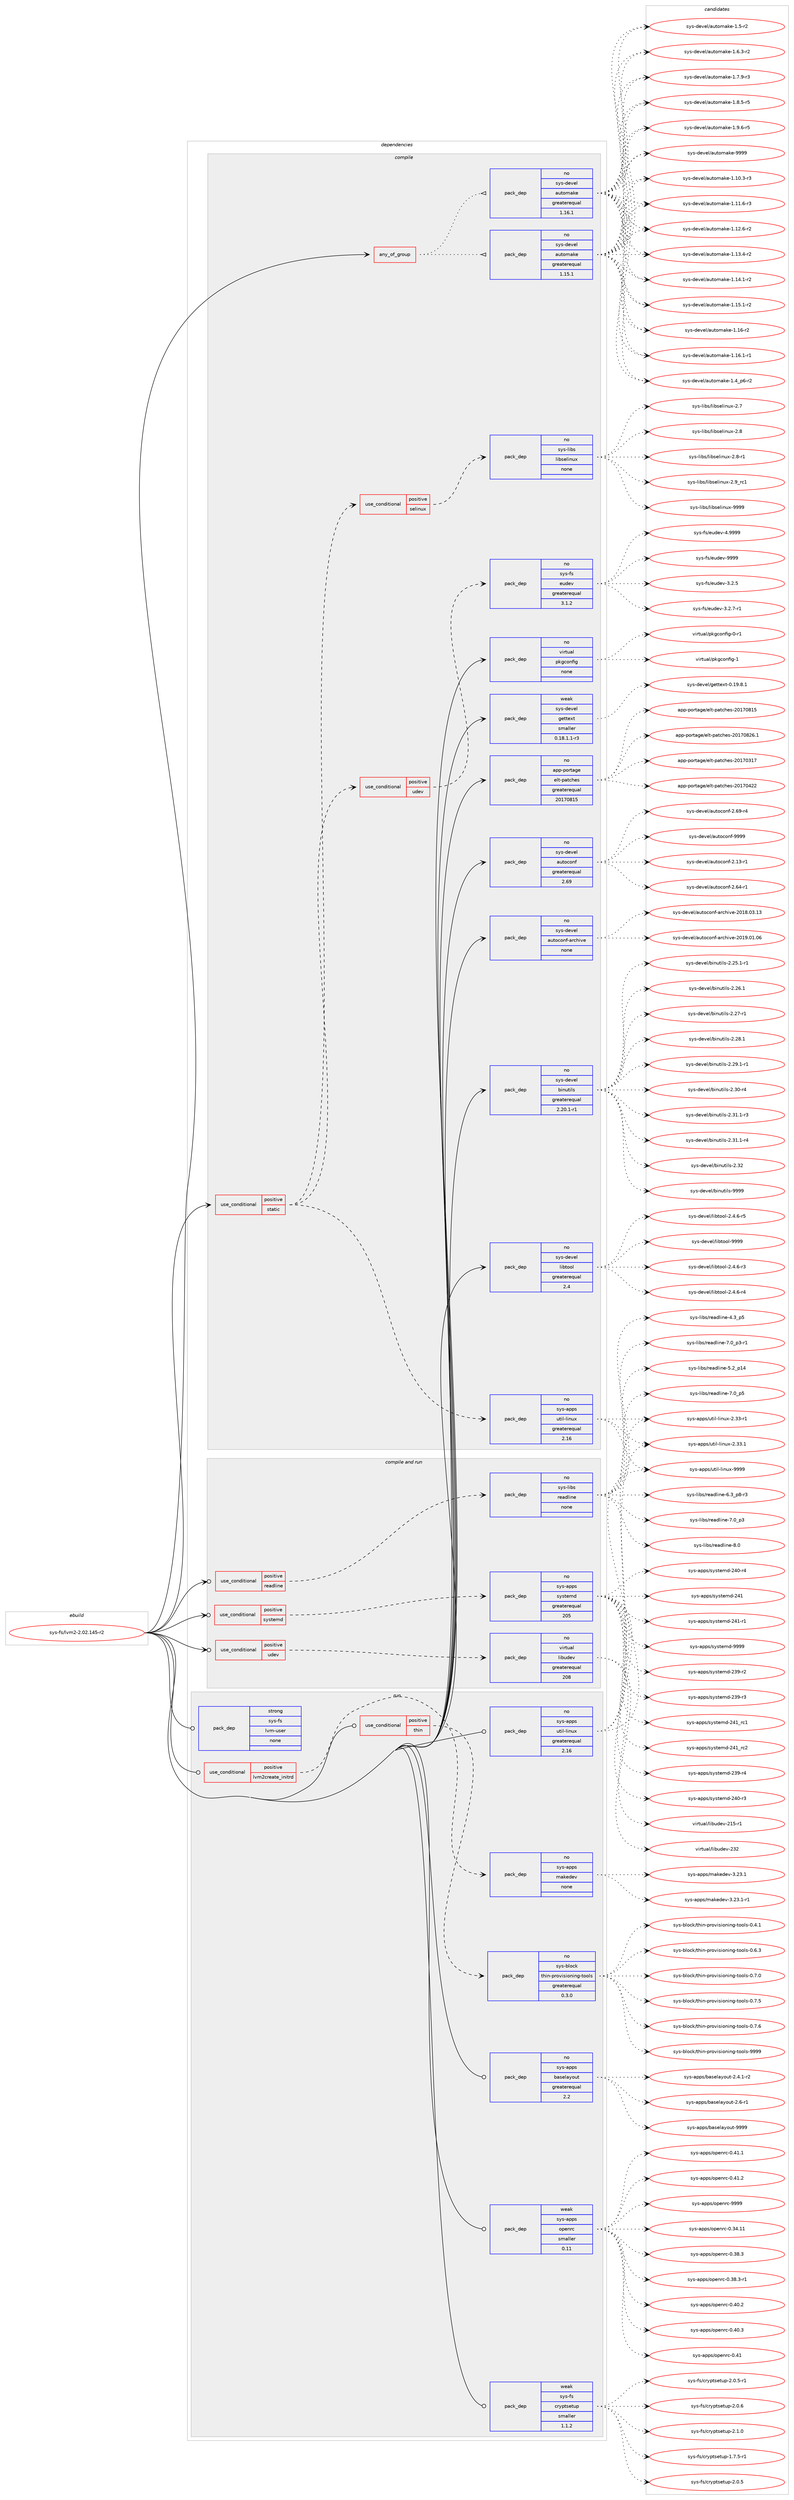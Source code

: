 digraph prolog {

# *************
# Graph options
# *************

newrank=true;
concentrate=true;
compound=true;
graph [rankdir=LR,fontname=Helvetica,fontsize=10,ranksep=1.5];#, ranksep=2.5, nodesep=0.2];
edge  [arrowhead=vee];
node  [fontname=Helvetica,fontsize=10];

# **********
# The ebuild
# **********

subgraph cluster_leftcol {
color=gray;
rank=same;
label=<<i>ebuild</i>>;
id [label="sys-fs/lvm2-2.02.145-r2", color=red, width=4, href="../sys-fs/lvm2-2.02.145-r2.svg"];
}

# ****************
# The dependencies
# ****************

subgraph cluster_midcol {
color=gray;
label=<<i>dependencies</i>>;
subgraph cluster_compile {
fillcolor="#eeeeee";
style=filled;
label=<<i>compile</i>>;
subgraph any27536 {
dependency1732435 [label=<<TABLE BORDER="0" CELLBORDER="1" CELLSPACING="0" CELLPADDING="4"><TR><TD CELLPADDING="10">any_of_group</TD></TR></TABLE>>, shape=none, color=red];subgraph pack1243284 {
dependency1732436 [label=<<TABLE BORDER="0" CELLBORDER="1" CELLSPACING="0" CELLPADDING="4" WIDTH="220"><TR><TD ROWSPAN="6" CELLPADDING="30">pack_dep</TD></TR><TR><TD WIDTH="110">no</TD></TR><TR><TD>sys-devel</TD></TR><TR><TD>automake</TD></TR><TR><TD>greaterequal</TD></TR><TR><TD>1.16.1</TD></TR></TABLE>>, shape=none, color=blue];
}
dependency1732435:e -> dependency1732436:w [weight=20,style="dotted",arrowhead="oinv"];
subgraph pack1243285 {
dependency1732437 [label=<<TABLE BORDER="0" CELLBORDER="1" CELLSPACING="0" CELLPADDING="4" WIDTH="220"><TR><TD ROWSPAN="6" CELLPADDING="30">pack_dep</TD></TR><TR><TD WIDTH="110">no</TD></TR><TR><TD>sys-devel</TD></TR><TR><TD>automake</TD></TR><TR><TD>greaterequal</TD></TR><TR><TD>1.15.1</TD></TR></TABLE>>, shape=none, color=blue];
}
dependency1732435:e -> dependency1732437:w [weight=20,style="dotted",arrowhead="oinv"];
}
id:e -> dependency1732435:w [weight=20,style="solid",arrowhead="vee"];
subgraph cond460698 {
dependency1732438 [label=<<TABLE BORDER="0" CELLBORDER="1" CELLSPACING="0" CELLPADDING="4"><TR><TD ROWSPAN="3" CELLPADDING="10">use_conditional</TD></TR><TR><TD>positive</TD></TR><TR><TD>static</TD></TR></TABLE>>, shape=none, color=red];
subgraph cond460699 {
dependency1732439 [label=<<TABLE BORDER="0" CELLBORDER="1" CELLSPACING="0" CELLPADDING="4"><TR><TD ROWSPAN="3" CELLPADDING="10">use_conditional</TD></TR><TR><TD>positive</TD></TR><TR><TD>selinux</TD></TR></TABLE>>, shape=none, color=red];
subgraph pack1243286 {
dependency1732440 [label=<<TABLE BORDER="0" CELLBORDER="1" CELLSPACING="0" CELLPADDING="4" WIDTH="220"><TR><TD ROWSPAN="6" CELLPADDING="30">pack_dep</TD></TR><TR><TD WIDTH="110">no</TD></TR><TR><TD>sys-libs</TD></TR><TR><TD>libselinux</TD></TR><TR><TD>none</TD></TR><TR><TD></TD></TR></TABLE>>, shape=none, color=blue];
}
dependency1732439:e -> dependency1732440:w [weight=20,style="dashed",arrowhead="vee"];
}
dependency1732438:e -> dependency1732439:w [weight=20,style="dashed",arrowhead="vee"];
subgraph cond460700 {
dependency1732441 [label=<<TABLE BORDER="0" CELLBORDER="1" CELLSPACING="0" CELLPADDING="4"><TR><TD ROWSPAN="3" CELLPADDING="10">use_conditional</TD></TR><TR><TD>positive</TD></TR><TR><TD>udev</TD></TR></TABLE>>, shape=none, color=red];
subgraph pack1243287 {
dependency1732442 [label=<<TABLE BORDER="0" CELLBORDER="1" CELLSPACING="0" CELLPADDING="4" WIDTH="220"><TR><TD ROWSPAN="6" CELLPADDING="30">pack_dep</TD></TR><TR><TD WIDTH="110">no</TD></TR><TR><TD>sys-fs</TD></TR><TR><TD>eudev</TD></TR><TR><TD>greaterequal</TD></TR><TR><TD>3.1.2</TD></TR></TABLE>>, shape=none, color=blue];
}
dependency1732441:e -> dependency1732442:w [weight=20,style="dashed",arrowhead="vee"];
}
dependency1732438:e -> dependency1732441:w [weight=20,style="dashed",arrowhead="vee"];
subgraph pack1243288 {
dependency1732443 [label=<<TABLE BORDER="0" CELLBORDER="1" CELLSPACING="0" CELLPADDING="4" WIDTH="220"><TR><TD ROWSPAN="6" CELLPADDING="30">pack_dep</TD></TR><TR><TD WIDTH="110">no</TD></TR><TR><TD>sys-apps</TD></TR><TR><TD>util-linux</TD></TR><TR><TD>greaterequal</TD></TR><TR><TD>2.16</TD></TR></TABLE>>, shape=none, color=blue];
}
dependency1732438:e -> dependency1732443:w [weight=20,style="dashed",arrowhead="vee"];
}
id:e -> dependency1732438:w [weight=20,style="solid",arrowhead="vee"];
subgraph pack1243289 {
dependency1732444 [label=<<TABLE BORDER="0" CELLBORDER="1" CELLSPACING="0" CELLPADDING="4" WIDTH="220"><TR><TD ROWSPAN="6" CELLPADDING="30">pack_dep</TD></TR><TR><TD WIDTH="110">no</TD></TR><TR><TD>app-portage</TD></TR><TR><TD>elt-patches</TD></TR><TR><TD>greaterequal</TD></TR><TR><TD>20170815</TD></TR></TABLE>>, shape=none, color=blue];
}
id:e -> dependency1732444:w [weight=20,style="solid",arrowhead="vee"];
subgraph pack1243290 {
dependency1732445 [label=<<TABLE BORDER="0" CELLBORDER="1" CELLSPACING="0" CELLPADDING="4" WIDTH="220"><TR><TD ROWSPAN="6" CELLPADDING="30">pack_dep</TD></TR><TR><TD WIDTH="110">no</TD></TR><TR><TD>sys-devel</TD></TR><TR><TD>autoconf</TD></TR><TR><TD>greaterequal</TD></TR><TR><TD>2.69</TD></TR></TABLE>>, shape=none, color=blue];
}
id:e -> dependency1732445:w [weight=20,style="solid",arrowhead="vee"];
subgraph pack1243291 {
dependency1732446 [label=<<TABLE BORDER="0" CELLBORDER="1" CELLSPACING="0" CELLPADDING="4" WIDTH="220"><TR><TD ROWSPAN="6" CELLPADDING="30">pack_dep</TD></TR><TR><TD WIDTH="110">no</TD></TR><TR><TD>sys-devel</TD></TR><TR><TD>autoconf-archive</TD></TR><TR><TD>none</TD></TR><TR><TD></TD></TR></TABLE>>, shape=none, color=blue];
}
id:e -> dependency1732446:w [weight=20,style="solid",arrowhead="vee"];
subgraph pack1243292 {
dependency1732447 [label=<<TABLE BORDER="0" CELLBORDER="1" CELLSPACING="0" CELLPADDING="4" WIDTH="220"><TR><TD ROWSPAN="6" CELLPADDING="30">pack_dep</TD></TR><TR><TD WIDTH="110">no</TD></TR><TR><TD>sys-devel</TD></TR><TR><TD>binutils</TD></TR><TR><TD>greaterequal</TD></TR><TR><TD>2.20.1-r1</TD></TR></TABLE>>, shape=none, color=blue];
}
id:e -> dependency1732447:w [weight=20,style="solid",arrowhead="vee"];
subgraph pack1243293 {
dependency1732448 [label=<<TABLE BORDER="0" CELLBORDER="1" CELLSPACING="0" CELLPADDING="4" WIDTH="220"><TR><TD ROWSPAN="6" CELLPADDING="30">pack_dep</TD></TR><TR><TD WIDTH="110">no</TD></TR><TR><TD>sys-devel</TD></TR><TR><TD>libtool</TD></TR><TR><TD>greaterequal</TD></TR><TR><TD>2.4</TD></TR></TABLE>>, shape=none, color=blue];
}
id:e -> dependency1732448:w [weight=20,style="solid",arrowhead="vee"];
subgraph pack1243294 {
dependency1732449 [label=<<TABLE BORDER="0" CELLBORDER="1" CELLSPACING="0" CELLPADDING="4" WIDTH="220"><TR><TD ROWSPAN="6" CELLPADDING="30">pack_dep</TD></TR><TR><TD WIDTH="110">no</TD></TR><TR><TD>virtual</TD></TR><TR><TD>pkgconfig</TD></TR><TR><TD>none</TD></TR><TR><TD></TD></TR></TABLE>>, shape=none, color=blue];
}
id:e -> dependency1732449:w [weight=20,style="solid",arrowhead="vee"];
subgraph pack1243295 {
dependency1732450 [label=<<TABLE BORDER="0" CELLBORDER="1" CELLSPACING="0" CELLPADDING="4" WIDTH="220"><TR><TD ROWSPAN="6" CELLPADDING="30">pack_dep</TD></TR><TR><TD WIDTH="110">weak</TD></TR><TR><TD>sys-devel</TD></TR><TR><TD>gettext</TD></TR><TR><TD>smaller</TD></TR><TR><TD>0.18.1.1-r3</TD></TR></TABLE>>, shape=none, color=blue];
}
id:e -> dependency1732450:w [weight=20,style="solid",arrowhead="vee"];
}
subgraph cluster_compileandrun {
fillcolor="#eeeeee";
style=filled;
label=<<i>compile and run</i>>;
subgraph cond460701 {
dependency1732451 [label=<<TABLE BORDER="0" CELLBORDER="1" CELLSPACING="0" CELLPADDING="4"><TR><TD ROWSPAN="3" CELLPADDING="10">use_conditional</TD></TR><TR><TD>positive</TD></TR><TR><TD>readline</TD></TR></TABLE>>, shape=none, color=red];
subgraph pack1243296 {
dependency1732452 [label=<<TABLE BORDER="0" CELLBORDER="1" CELLSPACING="0" CELLPADDING="4" WIDTH="220"><TR><TD ROWSPAN="6" CELLPADDING="30">pack_dep</TD></TR><TR><TD WIDTH="110">no</TD></TR><TR><TD>sys-libs</TD></TR><TR><TD>readline</TD></TR><TR><TD>none</TD></TR><TR><TD></TD></TR></TABLE>>, shape=none, color=blue];
}
dependency1732451:e -> dependency1732452:w [weight=20,style="dashed",arrowhead="vee"];
}
id:e -> dependency1732451:w [weight=20,style="solid",arrowhead="odotvee"];
subgraph cond460702 {
dependency1732453 [label=<<TABLE BORDER="0" CELLBORDER="1" CELLSPACING="0" CELLPADDING="4"><TR><TD ROWSPAN="3" CELLPADDING="10">use_conditional</TD></TR><TR><TD>positive</TD></TR><TR><TD>systemd</TD></TR></TABLE>>, shape=none, color=red];
subgraph pack1243297 {
dependency1732454 [label=<<TABLE BORDER="0" CELLBORDER="1" CELLSPACING="0" CELLPADDING="4" WIDTH="220"><TR><TD ROWSPAN="6" CELLPADDING="30">pack_dep</TD></TR><TR><TD WIDTH="110">no</TD></TR><TR><TD>sys-apps</TD></TR><TR><TD>systemd</TD></TR><TR><TD>greaterequal</TD></TR><TR><TD>205</TD></TR></TABLE>>, shape=none, color=blue];
}
dependency1732453:e -> dependency1732454:w [weight=20,style="dashed",arrowhead="vee"];
}
id:e -> dependency1732453:w [weight=20,style="solid",arrowhead="odotvee"];
subgraph cond460703 {
dependency1732455 [label=<<TABLE BORDER="0" CELLBORDER="1" CELLSPACING="0" CELLPADDING="4"><TR><TD ROWSPAN="3" CELLPADDING="10">use_conditional</TD></TR><TR><TD>positive</TD></TR><TR><TD>udev</TD></TR></TABLE>>, shape=none, color=red];
subgraph pack1243298 {
dependency1732456 [label=<<TABLE BORDER="0" CELLBORDER="1" CELLSPACING="0" CELLPADDING="4" WIDTH="220"><TR><TD ROWSPAN="6" CELLPADDING="30">pack_dep</TD></TR><TR><TD WIDTH="110">no</TD></TR><TR><TD>virtual</TD></TR><TR><TD>libudev</TD></TR><TR><TD>greaterequal</TD></TR><TR><TD>208</TD></TR></TABLE>>, shape=none, color=blue];
}
dependency1732455:e -> dependency1732456:w [weight=20,style="dashed",arrowhead="vee"];
}
id:e -> dependency1732455:w [weight=20,style="solid",arrowhead="odotvee"];
}
subgraph cluster_run {
fillcolor="#eeeeee";
style=filled;
label=<<i>run</i>>;
subgraph cond460704 {
dependency1732457 [label=<<TABLE BORDER="0" CELLBORDER="1" CELLSPACING="0" CELLPADDING="4"><TR><TD ROWSPAN="3" CELLPADDING="10">use_conditional</TD></TR><TR><TD>positive</TD></TR><TR><TD>lvm2create_initrd</TD></TR></TABLE>>, shape=none, color=red];
subgraph pack1243299 {
dependency1732458 [label=<<TABLE BORDER="0" CELLBORDER="1" CELLSPACING="0" CELLPADDING="4" WIDTH="220"><TR><TD ROWSPAN="6" CELLPADDING="30">pack_dep</TD></TR><TR><TD WIDTH="110">no</TD></TR><TR><TD>sys-apps</TD></TR><TR><TD>makedev</TD></TR><TR><TD>none</TD></TR><TR><TD></TD></TR></TABLE>>, shape=none, color=blue];
}
dependency1732457:e -> dependency1732458:w [weight=20,style="dashed",arrowhead="vee"];
}
id:e -> dependency1732457:w [weight=20,style="solid",arrowhead="odot"];
subgraph cond460705 {
dependency1732459 [label=<<TABLE BORDER="0" CELLBORDER="1" CELLSPACING="0" CELLPADDING="4"><TR><TD ROWSPAN="3" CELLPADDING="10">use_conditional</TD></TR><TR><TD>positive</TD></TR><TR><TD>thin</TD></TR></TABLE>>, shape=none, color=red];
subgraph pack1243300 {
dependency1732460 [label=<<TABLE BORDER="0" CELLBORDER="1" CELLSPACING="0" CELLPADDING="4" WIDTH="220"><TR><TD ROWSPAN="6" CELLPADDING="30">pack_dep</TD></TR><TR><TD WIDTH="110">no</TD></TR><TR><TD>sys-block</TD></TR><TR><TD>thin-provisioning-tools</TD></TR><TR><TD>greaterequal</TD></TR><TR><TD>0.3.0</TD></TR></TABLE>>, shape=none, color=blue];
}
dependency1732459:e -> dependency1732460:w [weight=20,style="dashed",arrowhead="vee"];
}
id:e -> dependency1732459:w [weight=20,style="solid",arrowhead="odot"];
subgraph pack1243301 {
dependency1732461 [label=<<TABLE BORDER="0" CELLBORDER="1" CELLSPACING="0" CELLPADDING="4" WIDTH="220"><TR><TD ROWSPAN="6" CELLPADDING="30">pack_dep</TD></TR><TR><TD WIDTH="110">no</TD></TR><TR><TD>sys-apps</TD></TR><TR><TD>baselayout</TD></TR><TR><TD>greaterequal</TD></TR><TR><TD>2.2</TD></TR></TABLE>>, shape=none, color=blue];
}
id:e -> dependency1732461:w [weight=20,style="solid",arrowhead="odot"];
subgraph pack1243302 {
dependency1732462 [label=<<TABLE BORDER="0" CELLBORDER="1" CELLSPACING="0" CELLPADDING="4" WIDTH="220"><TR><TD ROWSPAN="6" CELLPADDING="30">pack_dep</TD></TR><TR><TD WIDTH="110">no</TD></TR><TR><TD>sys-apps</TD></TR><TR><TD>util-linux</TD></TR><TR><TD>greaterequal</TD></TR><TR><TD>2.16</TD></TR></TABLE>>, shape=none, color=blue];
}
id:e -> dependency1732462:w [weight=20,style="solid",arrowhead="odot"];
subgraph pack1243303 {
dependency1732463 [label=<<TABLE BORDER="0" CELLBORDER="1" CELLSPACING="0" CELLPADDING="4" WIDTH="220"><TR><TD ROWSPAN="6" CELLPADDING="30">pack_dep</TD></TR><TR><TD WIDTH="110">strong</TD></TR><TR><TD>sys-fs</TD></TR><TR><TD>lvm-user</TD></TR><TR><TD>none</TD></TR><TR><TD></TD></TR></TABLE>>, shape=none, color=blue];
}
id:e -> dependency1732463:w [weight=20,style="solid",arrowhead="odot"];
subgraph pack1243304 {
dependency1732464 [label=<<TABLE BORDER="0" CELLBORDER="1" CELLSPACING="0" CELLPADDING="4" WIDTH="220"><TR><TD ROWSPAN="6" CELLPADDING="30">pack_dep</TD></TR><TR><TD WIDTH="110">weak</TD></TR><TR><TD>sys-apps</TD></TR><TR><TD>openrc</TD></TR><TR><TD>smaller</TD></TR><TR><TD>0.11</TD></TR></TABLE>>, shape=none, color=blue];
}
id:e -> dependency1732464:w [weight=20,style="solid",arrowhead="odot"];
subgraph pack1243305 {
dependency1732465 [label=<<TABLE BORDER="0" CELLBORDER="1" CELLSPACING="0" CELLPADDING="4" WIDTH="220"><TR><TD ROWSPAN="6" CELLPADDING="30">pack_dep</TD></TR><TR><TD WIDTH="110">weak</TD></TR><TR><TD>sys-fs</TD></TR><TR><TD>cryptsetup</TD></TR><TR><TD>smaller</TD></TR><TR><TD>1.1.2</TD></TR></TABLE>>, shape=none, color=blue];
}
id:e -> dependency1732465:w [weight=20,style="solid",arrowhead="odot"];
}
}

# **************
# The candidates
# **************

subgraph cluster_choices {
rank=same;
color=gray;
label=<<i>candidates</i>>;

subgraph choice1243284 {
color=black;
nodesep=1;
choice11512111545100101118101108479711711611110997107101454946494846514511451 [label="sys-devel/automake-1.10.3-r3", color=red, width=4,href="../sys-devel/automake-1.10.3-r3.svg"];
choice11512111545100101118101108479711711611110997107101454946494946544511451 [label="sys-devel/automake-1.11.6-r3", color=red, width=4,href="../sys-devel/automake-1.11.6-r3.svg"];
choice11512111545100101118101108479711711611110997107101454946495046544511450 [label="sys-devel/automake-1.12.6-r2", color=red, width=4,href="../sys-devel/automake-1.12.6-r2.svg"];
choice11512111545100101118101108479711711611110997107101454946495146524511450 [label="sys-devel/automake-1.13.4-r2", color=red, width=4,href="../sys-devel/automake-1.13.4-r2.svg"];
choice11512111545100101118101108479711711611110997107101454946495246494511450 [label="sys-devel/automake-1.14.1-r2", color=red, width=4,href="../sys-devel/automake-1.14.1-r2.svg"];
choice11512111545100101118101108479711711611110997107101454946495346494511450 [label="sys-devel/automake-1.15.1-r2", color=red, width=4,href="../sys-devel/automake-1.15.1-r2.svg"];
choice1151211154510010111810110847971171161111099710710145494649544511450 [label="sys-devel/automake-1.16-r2", color=red, width=4,href="../sys-devel/automake-1.16-r2.svg"];
choice11512111545100101118101108479711711611110997107101454946495446494511449 [label="sys-devel/automake-1.16.1-r1", color=red, width=4,href="../sys-devel/automake-1.16.1-r1.svg"];
choice115121115451001011181011084797117116111109971071014549465295112544511450 [label="sys-devel/automake-1.4_p6-r2", color=red, width=4,href="../sys-devel/automake-1.4_p6-r2.svg"];
choice11512111545100101118101108479711711611110997107101454946534511450 [label="sys-devel/automake-1.5-r2", color=red, width=4,href="../sys-devel/automake-1.5-r2.svg"];
choice115121115451001011181011084797117116111109971071014549465446514511450 [label="sys-devel/automake-1.6.3-r2", color=red, width=4,href="../sys-devel/automake-1.6.3-r2.svg"];
choice115121115451001011181011084797117116111109971071014549465546574511451 [label="sys-devel/automake-1.7.9-r3", color=red, width=4,href="../sys-devel/automake-1.7.9-r3.svg"];
choice115121115451001011181011084797117116111109971071014549465646534511453 [label="sys-devel/automake-1.8.5-r5", color=red, width=4,href="../sys-devel/automake-1.8.5-r5.svg"];
choice115121115451001011181011084797117116111109971071014549465746544511453 [label="sys-devel/automake-1.9.6-r5", color=red, width=4,href="../sys-devel/automake-1.9.6-r5.svg"];
choice115121115451001011181011084797117116111109971071014557575757 [label="sys-devel/automake-9999", color=red, width=4,href="../sys-devel/automake-9999.svg"];
dependency1732436:e -> choice11512111545100101118101108479711711611110997107101454946494846514511451:w [style=dotted,weight="100"];
dependency1732436:e -> choice11512111545100101118101108479711711611110997107101454946494946544511451:w [style=dotted,weight="100"];
dependency1732436:e -> choice11512111545100101118101108479711711611110997107101454946495046544511450:w [style=dotted,weight="100"];
dependency1732436:e -> choice11512111545100101118101108479711711611110997107101454946495146524511450:w [style=dotted,weight="100"];
dependency1732436:e -> choice11512111545100101118101108479711711611110997107101454946495246494511450:w [style=dotted,weight="100"];
dependency1732436:e -> choice11512111545100101118101108479711711611110997107101454946495346494511450:w [style=dotted,weight="100"];
dependency1732436:e -> choice1151211154510010111810110847971171161111099710710145494649544511450:w [style=dotted,weight="100"];
dependency1732436:e -> choice11512111545100101118101108479711711611110997107101454946495446494511449:w [style=dotted,weight="100"];
dependency1732436:e -> choice115121115451001011181011084797117116111109971071014549465295112544511450:w [style=dotted,weight="100"];
dependency1732436:e -> choice11512111545100101118101108479711711611110997107101454946534511450:w [style=dotted,weight="100"];
dependency1732436:e -> choice115121115451001011181011084797117116111109971071014549465446514511450:w [style=dotted,weight="100"];
dependency1732436:e -> choice115121115451001011181011084797117116111109971071014549465546574511451:w [style=dotted,weight="100"];
dependency1732436:e -> choice115121115451001011181011084797117116111109971071014549465646534511453:w [style=dotted,weight="100"];
dependency1732436:e -> choice115121115451001011181011084797117116111109971071014549465746544511453:w [style=dotted,weight="100"];
dependency1732436:e -> choice115121115451001011181011084797117116111109971071014557575757:w [style=dotted,weight="100"];
}
subgraph choice1243285 {
color=black;
nodesep=1;
choice11512111545100101118101108479711711611110997107101454946494846514511451 [label="sys-devel/automake-1.10.3-r3", color=red, width=4,href="../sys-devel/automake-1.10.3-r3.svg"];
choice11512111545100101118101108479711711611110997107101454946494946544511451 [label="sys-devel/automake-1.11.6-r3", color=red, width=4,href="../sys-devel/automake-1.11.6-r3.svg"];
choice11512111545100101118101108479711711611110997107101454946495046544511450 [label="sys-devel/automake-1.12.6-r2", color=red, width=4,href="../sys-devel/automake-1.12.6-r2.svg"];
choice11512111545100101118101108479711711611110997107101454946495146524511450 [label="sys-devel/automake-1.13.4-r2", color=red, width=4,href="../sys-devel/automake-1.13.4-r2.svg"];
choice11512111545100101118101108479711711611110997107101454946495246494511450 [label="sys-devel/automake-1.14.1-r2", color=red, width=4,href="../sys-devel/automake-1.14.1-r2.svg"];
choice11512111545100101118101108479711711611110997107101454946495346494511450 [label="sys-devel/automake-1.15.1-r2", color=red, width=4,href="../sys-devel/automake-1.15.1-r2.svg"];
choice1151211154510010111810110847971171161111099710710145494649544511450 [label="sys-devel/automake-1.16-r2", color=red, width=4,href="../sys-devel/automake-1.16-r2.svg"];
choice11512111545100101118101108479711711611110997107101454946495446494511449 [label="sys-devel/automake-1.16.1-r1", color=red, width=4,href="../sys-devel/automake-1.16.1-r1.svg"];
choice115121115451001011181011084797117116111109971071014549465295112544511450 [label="sys-devel/automake-1.4_p6-r2", color=red, width=4,href="../sys-devel/automake-1.4_p6-r2.svg"];
choice11512111545100101118101108479711711611110997107101454946534511450 [label="sys-devel/automake-1.5-r2", color=red, width=4,href="../sys-devel/automake-1.5-r2.svg"];
choice115121115451001011181011084797117116111109971071014549465446514511450 [label="sys-devel/automake-1.6.3-r2", color=red, width=4,href="../sys-devel/automake-1.6.3-r2.svg"];
choice115121115451001011181011084797117116111109971071014549465546574511451 [label="sys-devel/automake-1.7.9-r3", color=red, width=4,href="../sys-devel/automake-1.7.9-r3.svg"];
choice115121115451001011181011084797117116111109971071014549465646534511453 [label="sys-devel/automake-1.8.5-r5", color=red, width=4,href="../sys-devel/automake-1.8.5-r5.svg"];
choice115121115451001011181011084797117116111109971071014549465746544511453 [label="sys-devel/automake-1.9.6-r5", color=red, width=4,href="../sys-devel/automake-1.9.6-r5.svg"];
choice115121115451001011181011084797117116111109971071014557575757 [label="sys-devel/automake-9999", color=red, width=4,href="../sys-devel/automake-9999.svg"];
dependency1732437:e -> choice11512111545100101118101108479711711611110997107101454946494846514511451:w [style=dotted,weight="100"];
dependency1732437:e -> choice11512111545100101118101108479711711611110997107101454946494946544511451:w [style=dotted,weight="100"];
dependency1732437:e -> choice11512111545100101118101108479711711611110997107101454946495046544511450:w [style=dotted,weight="100"];
dependency1732437:e -> choice11512111545100101118101108479711711611110997107101454946495146524511450:w [style=dotted,weight="100"];
dependency1732437:e -> choice11512111545100101118101108479711711611110997107101454946495246494511450:w [style=dotted,weight="100"];
dependency1732437:e -> choice11512111545100101118101108479711711611110997107101454946495346494511450:w [style=dotted,weight="100"];
dependency1732437:e -> choice1151211154510010111810110847971171161111099710710145494649544511450:w [style=dotted,weight="100"];
dependency1732437:e -> choice11512111545100101118101108479711711611110997107101454946495446494511449:w [style=dotted,weight="100"];
dependency1732437:e -> choice115121115451001011181011084797117116111109971071014549465295112544511450:w [style=dotted,weight="100"];
dependency1732437:e -> choice11512111545100101118101108479711711611110997107101454946534511450:w [style=dotted,weight="100"];
dependency1732437:e -> choice115121115451001011181011084797117116111109971071014549465446514511450:w [style=dotted,weight="100"];
dependency1732437:e -> choice115121115451001011181011084797117116111109971071014549465546574511451:w [style=dotted,weight="100"];
dependency1732437:e -> choice115121115451001011181011084797117116111109971071014549465646534511453:w [style=dotted,weight="100"];
dependency1732437:e -> choice115121115451001011181011084797117116111109971071014549465746544511453:w [style=dotted,weight="100"];
dependency1732437:e -> choice115121115451001011181011084797117116111109971071014557575757:w [style=dotted,weight="100"];
}
subgraph choice1243286 {
color=black;
nodesep=1;
choice1151211154510810598115471081059811510110810511011712045504655 [label="sys-libs/libselinux-2.7", color=red, width=4,href="../sys-libs/libselinux-2.7.svg"];
choice1151211154510810598115471081059811510110810511011712045504656 [label="sys-libs/libselinux-2.8", color=red, width=4,href="../sys-libs/libselinux-2.8.svg"];
choice11512111545108105981154710810598115101108105110117120455046564511449 [label="sys-libs/libselinux-2.8-r1", color=red, width=4,href="../sys-libs/libselinux-2.8-r1.svg"];
choice1151211154510810598115471081059811510110810511011712045504657951149949 [label="sys-libs/libselinux-2.9_rc1", color=red, width=4,href="../sys-libs/libselinux-2.9_rc1.svg"];
choice115121115451081059811547108105981151011081051101171204557575757 [label="sys-libs/libselinux-9999", color=red, width=4,href="../sys-libs/libselinux-9999.svg"];
dependency1732440:e -> choice1151211154510810598115471081059811510110810511011712045504655:w [style=dotted,weight="100"];
dependency1732440:e -> choice1151211154510810598115471081059811510110810511011712045504656:w [style=dotted,weight="100"];
dependency1732440:e -> choice11512111545108105981154710810598115101108105110117120455046564511449:w [style=dotted,weight="100"];
dependency1732440:e -> choice1151211154510810598115471081059811510110810511011712045504657951149949:w [style=dotted,weight="100"];
dependency1732440:e -> choice115121115451081059811547108105981151011081051101171204557575757:w [style=dotted,weight="100"];
}
subgraph choice1243287 {
color=black;
nodesep=1;
choice1151211154510211547101117100101118455146504653 [label="sys-fs/eudev-3.2.5", color=red, width=4,href="../sys-fs/eudev-3.2.5.svg"];
choice11512111545102115471011171001011184551465046554511449 [label="sys-fs/eudev-3.2.7-r1", color=red, width=4,href="../sys-fs/eudev-3.2.7-r1.svg"];
choice115121115451021154710111710010111845524657575757 [label="sys-fs/eudev-4.9999", color=red, width=4,href="../sys-fs/eudev-4.9999.svg"];
choice11512111545102115471011171001011184557575757 [label="sys-fs/eudev-9999", color=red, width=4,href="../sys-fs/eudev-9999.svg"];
dependency1732442:e -> choice1151211154510211547101117100101118455146504653:w [style=dotted,weight="100"];
dependency1732442:e -> choice11512111545102115471011171001011184551465046554511449:w [style=dotted,weight="100"];
dependency1732442:e -> choice115121115451021154710111710010111845524657575757:w [style=dotted,weight="100"];
dependency1732442:e -> choice11512111545102115471011171001011184557575757:w [style=dotted,weight="100"];
}
subgraph choice1243288 {
color=black;
nodesep=1;
choice1151211154597112112115471171161051084510810511011712045504651514511449 [label="sys-apps/util-linux-2.33-r1", color=red, width=4,href="../sys-apps/util-linux-2.33-r1.svg"];
choice1151211154597112112115471171161051084510810511011712045504651514649 [label="sys-apps/util-linux-2.33.1", color=red, width=4,href="../sys-apps/util-linux-2.33.1.svg"];
choice115121115459711211211547117116105108451081051101171204557575757 [label="sys-apps/util-linux-9999", color=red, width=4,href="../sys-apps/util-linux-9999.svg"];
dependency1732443:e -> choice1151211154597112112115471171161051084510810511011712045504651514511449:w [style=dotted,weight="100"];
dependency1732443:e -> choice1151211154597112112115471171161051084510810511011712045504651514649:w [style=dotted,weight="100"];
dependency1732443:e -> choice115121115459711211211547117116105108451081051101171204557575757:w [style=dotted,weight="100"];
}
subgraph choice1243289 {
color=black;
nodesep=1;
choice97112112451121111141169710310147101108116451129711699104101115455048495548514955 [label="app-portage/elt-patches-20170317", color=red, width=4,href="../app-portage/elt-patches-20170317.svg"];
choice97112112451121111141169710310147101108116451129711699104101115455048495548525050 [label="app-portage/elt-patches-20170422", color=red, width=4,href="../app-portage/elt-patches-20170422.svg"];
choice97112112451121111141169710310147101108116451129711699104101115455048495548564953 [label="app-portage/elt-patches-20170815", color=red, width=4,href="../app-portage/elt-patches-20170815.svg"];
choice971121124511211111411697103101471011081164511297116991041011154550484955485650544649 [label="app-portage/elt-patches-20170826.1", color=red, width=4,href="../app-portage/elt-patches-20170826.1.svg"];
dependency1732444:e -> choice97112112451121111141169710310147101108116451129711699104101115455048495548514955:w [style=dotted,weight="100"];
dependency1732444:e -> choice97112112451121111141169710310147101108116451129711699104101115455048495548525050:w [style=dotted,weight="100"];
dependency1732444:e -> choice97112112451121111141169710310147101108116451129711699104101115455048495548564953:w [style=dotted,weight="100"];
dependency1732444:e -> choice971121124511211111411697103101471011081164511297116991041011154550484955485650544649:w [style=dotted,weight="100"];
}
subgraph choice1243290 {
color=black;
nodesep=1;
choice1151211154510010111810110847971171161119911111010245504649514511449 [label="sys-devel/autoconf-2.13-r1", color=red, width=4,href="../sys-devel/autoconf-2.13-r1.svg"];
choice1151211154510010111810110847971171161119911111010245504654524511449 [label="sys-devel/autoconf-2.64-r1", color=red, width=4,href="../sys-devel/autoconf-2.64-r1.svg"];
choice1151211154510010111810110847971171161119911111010245504654574511452 [label="sys-devel/autoconf-2.69-r4", color=red, width=4,href="../sys-devel/autoconf-2.69-r4.svg"];
choice115121115451001011181011084797117116111991111101024557575757 [label="sys-devel/autoconf-9999", color=red, width=4,href="../sys-devel/autoconf-9999.svg"];
dependency1732445:e -> choice1151211154510010111810110847971171161119911111010245504649514511449:w [style=dotted,weight="100"];
dependency1732445:e -> choice1151211154510010111810110847971171161119911111010245504654524511449:w [style=dotted,weight="100"];
dependency1732445:e -> choice1151211154510010111810110847971171161119911111010245504654574511452:w [style=dotted,weight="100"];
dependency1732445:e -> choice115121115451001011181011084797117116111991111101024557575757:w [style=dotted,weight="100"];
}
subgraph choice1243291 {
color=black;
nodesep=1;
choice115121115451001011181011084797117116111991111101024597114991041051181014550484956464851464951 [label="sys-devel/autoconf-archive-2018.03.13", color=red, width=4,href="../sys-devel/autoconf-archive-2018.03.13.svg"];
choice115121115451001011181011084797117116111991111101024597114991041051181014550484957464849464854 [label="sys-devel/autoconf-archive-2019.01.06", color=red, width=4,href="../sys-devel/autoconf-archive-2019.01.06.svg"];
dependency1732446:e -> choice115121115451001011181011084797117116111991111101024597114991041051181014550484956464851464951:w [style=dotted,weight="100"];
dependency1732446:e -> choice115121115451001011181011084797117116111991111101024597114991041051181014550484957464849464854:w [style=dotted,weight="100"];
}
subgraph choice1243292 {
color=black;
nodesep=1;
choice115121115451001011181011084798105110117116105108115455046505346494511449 [label="sys-devel/binutils-2.25.1-r1", color=red, width=4,href="../sys-devel/binutils-2.25.1-r1.svg"];
choice11512111545100101118101108479810511011711610510811545504650544649 [label="sys-devel/binutils-2.26.1", color=red, width=4,href="../sys-devel/binutils-2.26.1.svg"];
choice11512111545100101118101108479810511011711610510811545504650554511449 [label="sys-devel/binutils-2.27-r1", color=red, width=4,href="../sys-devel/binutils-2.27-r1.svg"];
choice11512111545100101118101108479810511011711610510811545504650564649 [label="sys-devel/binutils-2.28.1", color=red, width=4,href="../sys-devel/binutils-2.28.1.svg"];
choice115121115451001011181011084798105110117116105108115455046505746494511449 [label="sys-devel/binutils-2.29.1-r1", color=red, width=4,href="../sys-devel/binutils-2.29.1-r1.svg"];
choice11512111545100101118101108479810511011711610510811545504651484511452 [label="sys-devel/binutils-2.30-r4", color=red, width=4,href="../sys-devel/binutils-2.30-r4.svg"];
choice115121115451001011181011084798105110117116105108115455046514946494511451 [label="sys-devel/binutils-2.31.1-r3", color=red, width=4,href="../sys-devel/binutils-2.31.1-r3.svg"];
choice115121115451001011181011084798105110117116105108115455046514946494511452 [label="sys-devel/binutils-2.31.1-r4", color=red, width=4,href="../sys-devel/binutils-2.31.1-r4.svg"];
choice1151211154510010111810110847981051101171161051081154550465150 [label="sys-devel/binutils-2.32", color=red, width=4,href="../sys-devel/binutils-2.32.svg"];
choice1151211154510010111810110847981051101171161051081154557575757 [label="sys-devel/binutils-9999", color=red, width=4,href="../sys-devel/binutils-9999.svg"];
dependency1732447:e -> choice115121115451001011181011084798105110117116105108115455046505346494511449:w [style=dotted,weight="100"];
dependency1732447:e -> choice11512111545100101118101108479810511011711610510811545504650544649:w [style=dotted,weight="100"];
dependency1732447:e -> choice11512111545100101118101108479810511011711610510811545504650554511449:w [style=dotted,weight="100"];
dependency1732447:e -> choice11512111545100101118101108479810511011711610510811545504650564649:w [style=dotted,weight="100"];
dependency1732447:e -> choice115121115451001011181011084798105110117116105108115455046505746494511449:w [style=dotted,weight="100"];
dependency1732447:e -> choice11512111545100101118101108479810511011711610510811545504651484511452:w [style=dotted,weight="100"];
dependency1732447:e -> choice115121115451001011181011084798105110117116105108115455046514946494511451:w [style=dotted,weight="100"];
dependency1732447:e -> choice115121115451001011181011084798105110117116105108115455046514946494511452:w [style=dotted,weight="100"];
dependency1732447:e -> choice1151211154510010111810110847981051101171161051081154550465150:w [style=dotted,weight="100"];
dependency1732447:e -> choice1151211154510010111810110847981051101171161051081154557575757:w [style=dotted,weight="100"];
}
subgraph choice1243293 {
color=black;
nodesep=1;
choice1151211154510010111810110847108105981161111111084550465246544511451 [label="sys-devel/libtool-2.4.6-r3", color=red, width=4,href="../sys-devel/libtool-2.4.6-r3.svg"];
choice1151211154510010111810110847108105981161111111084550465246544511452 [label="sys-devel/libtool-2.4.6-r4", color=red, width=4,href="../sys-devel/libtool-2.4.6-r4.svg"];
choice1151211154510010111810110847108105981161111111084550465246544511453 [label="sys-devel/libtool-2.4.6-r5", color=red, width=4,href="../sys-devel/libtool-2.4.6-r5.svg"];
choice1151211154510010111810110847108105981161111111084557575757 [label="sys-devel/libtool-9999", color=red, width=4,href="../sys-devel/libtool-9999.svg"];
dependency1732448:e -> choice1151211154510010111810110847108105981161111111084550465246544511451:w [style=dotted,weight="100"];
dependency1732448:e -> choice1151211154510010111810110847108105981161111111084550465246544511452:w [style=dotted,weight="100"];
dependency1732448:e -> choice1151211154510010111810110847108105981161111111084550465246544511453:w [style=dotted,weight="100"];
dependency1732448:e -> choice1151211154510010111810110847108105981161111111084557575757:w [style=dotted,weight="100"];
}
subgraph choice1243294 {
color=black;
nodesep=1;
choice11810511411611797108471121071039911111010210510345484511449 [label="virtual/pkgconfig-0-r1", color=red, width=4,href="../virtual/pkgconfig-0-r1.svg"];
choice1181051141161179710847112107103991111101021051034549 [label="virtual/pkgconfig-1", color=red, width=4,href="../virtual/pkgconfig-1.svg"];
dependency1732449:e -> choice11810511411611797108471121071039911111010210510345484511449:w [style=dotted,weight="100"];
dependency1732449:e -> choice1181051141161179710847112107103991111101021051034549:w [style=dotted,weight="100"];
}
subgraph choice1243295 {
color=black;
nodesep=1;
choice1151211154510010111810110847103101116116101120116454846495746564649 [label="sys-devel/gettext-0.19.8.1", color=red, width=4,href="../sys-devel/gettext-0.19.8.1.svg"];
dependency1732450:e -> choice1151211154510010111810110847103101116116101120116454846495746564649:w [style=dotted,weight="100"];
}
subgraph choice1243296 {
color=black;
nodesep=1;
choice11512111545108105981154711410197100108105110101455246519511253 [label="sys-libs/readline-4.3_p5", color=red, width=4,href="../sys-libs/readline-4.3_p5.svg"];
choice1151211154510810598115471141019710010810511010145534650951124952 [label="sys-libs/readline-5.2_p14", color=red, width=4,href="../sys-libs/readline-5.2_p14.svg"];
choice115121115451081059811547114101971001081051101014554465195112564511451 [label="sys-libs/readline-6.3_p8-r3", color=red, width=4,href="../sys-libs/readline-6.3_p8-r3.svg"];
choice11512111545108105981154711410197100108105110101455546489511251 [label="sys-libs/readline-7.0_p3", color=red, width=4,href="../sys-libs/readline-7.0_p3.svg"];
choice115121115451081059811547114101971001081051101014555464895112514511449 [label="sys-libs/readline-7.0_p3-r1", color=red, width=4,href="../sys-libs/readline-7.0_p3-r1.svg"];
choice11512111545108105981154711410197100108105110101455546489511253 [label="sys-libs/readline-7.0_p5", color=red, width=4,href="../sys-libs/readline-7.0_p5.svg"];
choice1151211154510810598115471141019710010810511010145564648 [label="sys-libs/readline-8.0", color=red, width=4,href="../sys-libs/readline-8.0.svg"];
dependency1732452:e -> choice11512111545108105981154711410197100108105110101455246519511253:w [style=dotted,weight="100"];
dependency1732452:e -> choice1151211154510810598115471141019710010810511010145534650951124952:w [style=dotted,weight="100"];
dependency1732452:e -> choice115121115451081059811547114101971001081051101014554465195112564511451:w [style=dotted,weight="100"];
dependency1732452:e -> choice11512111545108105981154711410197100108105110101455546489511251:w [style=dotted,weight="100"];
dependency1732452:e -> choice115121115451081059811547114101971001081051101014555464895112514511449:w [style=dotted,weight="100"];
dependency1732452:e -> choice11512111545108105981154711410197100108105110101455546489511253:w [style=dotted,weight="100"];
dependency1732452:e -> choice1151211154510810598115471141019710010810511010145564648:w [style=dotted,weight="100"];
}
subgraph choice1243297 {
color=black;
nodesep=1;
choice115121115459711211211547115121115116101109100455051574511450 [label="sys-apps/systemd-239-r2", color=red, width=4,href="../sys-apps/systemd-239-r2.svg"];
choice115121115459711211211547115121115116101109100455051574511451 [label="sys-apps/systemd-239-r3", color=red, width=4,href="../sys-apps/systemd-239-r3.svg"];
choice115121115459711211211547115121115116101109100455051574511452 [label="sys-apps/systemd-239-r4", color=red, width=4,href="../sys-apps/systemd-239-r4.svg"];
choice115121115459711211211547115121115116101109100455052484511451 [label="sys-apps/systemd-240-r3", color=red, width=4,href="../sys-apps/systemd-240-r3.svg"];
choice115121115459711211211547115121115116101109100455052484511452 [label="sys-apps/systemd-240-r4", color=red, width=4,href="../sys-apps/systemd-240-r4.svg"];
choice11512111545971121121154711512111511610110910045505249 [label="sys-apps/systemd-241", color=red, width=4,href="../sys-apps/systemd-241.svg"];
choice115121115459711211211547115121115116101109100455052494511449 [label="sys-apps/systemd-241-r1", color=red, width=4,href="../sys-apps/systemd-241-r1.svg"];
choice11512111545971121121154711512111511610110910045505249951149949 [label="sys-apps/systemd-241_rc1", color=red, width=4,href="../sys-apps/systemd-241_rc1.svg"];
choice11512111545971121121154711512111511610110910045505249951149950 [label="sys-apps/systemd-241_rc2", color=red, width=4,href="../sys-apps/systemd-241_rc2.svg"];
choice1151211154597112112115471151211151161011091004557575757 [label="sys-apps/systemd-9999", color=red, width=4,href="../sys-apps/systemd-9999.svg"];
dependency1732454:e -> choice115121115459711211211547115121115116101109100455051574511450:w [style=dotted,weight="100"];
dependency1732454:e -> choice115121115459711211211547115121115116101109100455051574511451:w [style=dotted,weight="100"];
dependency1732454:e -> choice115121115459711211211547115121115116101109100455051574511452:w [style=dotted,weight="100"];
dependency1732454:e -> choice115121115459711211211547115121115116101109100455052484511451:w [style=dotted,weight="100"];
dependency1732454:e -> choice115121115459711211211547115121115116101109100455052484511452:w [style=dotted,weight="100"];
dependency1732454:e -> choice11512111545971121121154711512111511610110910045505249:w [style=dotted,weight="100"];
dependency1732454:e -> choice115121115459711211211547115121115116101109100455052494511449:w [style=dotted,weight="100"];
dependency1732454:e -> choice11512111545971121121154711512111511610110910045505249951149949:w [style=dotted,weight="100"];
dependency1732454:e -> choice11512111545971121121154711512111511610110910045505249951149950:w [style=dotted,weight="100"];
dependency1732454:e -> choice1151211154597112112115471151211151161011091004557575757:w [style=dotted,weight="100"];
}
subgraph choice1243298 {
color=black;
nodesep=1;
choice118105114116117971084710810598117100101118455049534511449 [label="virtual/libudev-215-r1", color=red, width=4,href="../virtual/libudev-215-r1.svg"];
choice11810511411611797108471081059811710010111845505150 [label="virtual/libudev-232", color=red, width=4,href="../virtual/libudev-232.svg"];
dependency1732456:e -> choice118105114116117971084710810598117100101118455049534511449:w [style=dotted,weight="100"];
dependency1732456:e -> choice11810511411611797108471081059811710010111845505150:w [style=dotted,weight="100"];
}
subgraph choice1243299 {
color=black;
nodesep=1;
choice1151211154597112112115471099710710110010111845514650514649 [label="sys-apps/makedev-3.23.1", color=red, width=4,href="../sys-apps/makedev-3.23.1.svg"];
choice11512111545971121121154710997107101100101118455146505146494511449 [label="sys-apps/makedev-3.23.1-r1", color=red, width=4,href="../sys-apps/makedev-3.23.1-r1.svg"];
dependency1732458:e -> choice1151211154597112112115471099710710110010111845514650514649:w [style=dotted,weight="100"];
dependency1732458:e -> choice11512111545971121121154710997107101100101118455146505146494511449:w [style=dotted,weight="100"];
}
subgraph choice1243300 {
color=black;
nodesep=1;
choice115121115459810811199107471161041051104511211411111810511510511111010511010345116111111108115454846524649 [label="sys-block/thin-provisioning-tools-0.4.1", color=red, width=4,href="../sys-block/thin-provisioning-tools-0.4.1.svg"];
choice115121115459810811199107471161041051104511211411111810511510511111010511010345116111111108115454846544651 [label="sys-block/thin-provisioning-tools-0.6.3", color=red, width=4,href="../sys-block/thin-provisioning-tools-0.6.3.svg"];
choice115121115459810811199107471161041051104511211411111810511510511111010511010345116111111108115454846554648 [label="sys-block/thin-provisioning-tools-0.7.0", color=red, width=4,href="../sys-block/thin-provisioning-tools-0.7.0.svg"];
choice115121115459810811199107471161041051104511211411111810511510511111010511010345116111111108115454846554653 [label="sys-block/thin-provisioning-tools-0.7.5", color=red, width=4,href="../sys-block/thin-provisioning-tools-0.7.5.svg"];
choice115121115459810811199107471161041051104511211411111810511510511111010511010345116111111108115454846554654 [label="sys-block/thin-provisioning-tools-0.7.6", color=red, width=4,href="../sys-block/thin-provisioning-tools-0.7.6.svg"];
choice1151211154598108111991074711610410511045112114111118105115105111110105110103451161111111081154557575757 [label="sys-block/thin-provisioning-tools-9999", color=red, width=4,href="../sys-block/thin-provisioning-tools-9999.svg"];
dependency1732460:e -> choice115121115459810811199107471161041051104511211411111810511510511111010511010345116111111108115454846524649:w [style=dotted,weight="100"];
dependency1732460:e -> choice115121115459810811199107471161041051104511211411111810511510511111010511010345116111111108115454846544651:w [style=dotted,weight="100"];
dependency1732460:e -> choice115121115459810811199107471161041051104511211411111810511510511111010511010345116111111108115454846554648:w [style=dotted,weight="100"];
dependency1732460:e -> choice115121115459810811199107471161041051104511211411111810511510511111010511010345116111111108115454846554653:w [style=dotted,weight="100"];
dependency1732460:e -> choice115121115459810811199107471161041051104511211411111810511510511111010511010345116111111108115454846554654:w [style=dotted,weight="100"];
dependency1732460:e -> choice1151211154598108111991074711610410511045112114111118105115105111110105110103451161111111081154557575757:w [style=dotted,weight="100"];
}
subgraph choice1243301 {
color=black;
nodesep=1;
choice1151211154597112112115479897115101108971211111171164550465246494511450 [label="sys-apps/baselayout-2.4.1-r2", color=red, width=4,href="../sys-apps/baselayout-2.4.1-r2.svg"];
choice115121115459711211211547989711510110897121111117116455046544511449 [label="sys-apps/baselayout-2.6-r1", color=red, width=4,href="../sys-apps/baselayout-2.6-r1.svg"];
choice1151211154597112112115479897115101108971211111171164557575757 [label="sys-apps/baselayout-9999", color=red, width=4,href="../sys-apps/baselayout-9999.svg"];
dependency1732461:e -> choice1151211154597112112115479897115101108971211111171164550465246494511450:w [style=dotted,weight="100"];
dependency1732461:e -> choice115121115459711211211547989711510110897121111117116455046544511449:w [style=dotted,weight="100"];
dependency1732461:e -> choice1151211154597112112115479897115101108971211111171164557575757:w [style=dotted,weight="100"];
}
subgraph choice1243302 {
color=black;
nodesep=1;
choice1151211154597112112115471171161051084510810511011712045504651514511449 [label="sys-apps/util-linux-2.33-r1", color=red, width=4,href="../sys-apps/util-linux-2.33-r1.svg"];
choice1151211154597112112115471171161051084510810511011712045504651514649 [label="sys-apps/util-linux-2.33.1", color=red, width=4,href="../sys-apps/util-linux-2.33.1.svg"];
choice115121115459711211211547117116105108451081051101171204557575757 [label="sys-apps/util-linux-9999", color=red, width=4,href="../sys-apps/util-linux-9999.svg"];
dependency1732462:e -> choice1151211154597112112115471171161051084510810511011712045504651514511449:w [style=dotted,weight="100"];
dependency1732462:e -> choice1151211154597112112115471171161051084510810511011712045504651514649:w [style=dotted,weight="100"];
dependency1732462:e -> choice115121115459711211211547117116105108451081051101171204557575757:w [style=dotted,weight="100"];
}
subgraph choice1243303 {
color=black;
nodesep=1;
}
subgraph choice1243304 {
color=black;
nodesep=1;
choice115121115459711211211547111112101110114994548465152464949 [label="sys-apps/openrc-0.34.11", color=red, width=4,href="../sys-apps/openrc-0.34.11.svg"];
choice1151211154597112112115471111121011101149945484651564651 [label="sys-apps/openrc-0.38.3", color=red, width=4,href="../sys-apps/openrc-0.38.3.svg"];
choice11512111545971121121154711111210111011499454846515646514511449 [label="sys-apps/openrc-0.38.3-r1", color=red, width=4,href="../sys-apps/openrc-0.38.3-r1.svg"];
choice1151211154597112112115471111121011101149945484652484650 [label="sys-apps/openrc-0.40.2", color=red, width=4,href="../sys-apps/openrc-0.40.2.svg"];
choice1151211154597112112115471111121011101149945484652484651 [label="sys-apps/openrc-0.40.3", color=red, width=4,href="../sys-apps/openrc-0.40.3.svg"];
choice115121115459711211211547111112101110114994548465249 [label="sys-apps/openrc-0.41", color=red, width=4,href="../sys-apps/openrc-0.41.svg"];
choice1151211154597112112115471111121011101149945484652494649 [label="sys-apps/openrc-0.41.1", color=red, width=4,href="../sys-apps/openrc-0.41.1.svg"];
choice1151211154597112112115471111121011101149945484652494650 [label="sys-apps/openrc-0.41.2", color=red, width=4,href="../sys-apps/openrc-0.41.2.svg"];
choice115121115459711211211547111112101110114994557575757 [label="sys-apps/openrc-9999", color=red, width=4,href="../sys-apps/openrc-9999.svg"];
dependency1732464:e -> choice115121115459711211211547111112101110114994548465152464949:w [style=dotted,weight="100"];
dependency1732464:e -> choice1151211154597112112115471111121011101149945484651564651:w [style=dotted,weight="100"];
dependency1732464:e -> choice11512111545971121121154711111210111011499454846515646514511449:w [style=dotted,weight="100"];
dependency1732464:e -> choice1151211154597112112115471111121011101149945484652484650:w [style=dotted,weight="100"];
dependency1732464:e -> choice1151211154597112112115471111121011101149945484652484651:w [style=dotted,weight="100"];
dependency1732464:e -> choice115121115459711211211547111112101110114994548465249:w [style=dotted,weight="100"];
dependency1732464:e -> choice1151211154597112112115471111121011101149945484652494649:w [style=dotted,weight="100"];
dependency1732464:e -> choice1151211154597112112115471111121011101149945484652494650:w [style=dotted,weight="100"];
dependency1732464:e -> choice115121115459711211211547111112101110114994557575757:w [style=dotted,weight="100"];
}
subgraph choice1243305 {
color=black;
nodesep=1;
choice1151211154510211547991141211121161151011161171124549465546534511449 [label="sys-fs/cryptsetup-1.7.5-r1", color=red, width=4,href="../sys-fs/cryptsetup-1.7.5-r1.svg"];
choice115121115451021154799114121112116115101116117112455046484653 [label="sys-fs/cryptsetup-2.0.5", color=red, width=4,href="../sys-fs/cryptsetup-2.0.5.svg"];
choice1151211154510211547991141211121161151011161171124550464846534511449 [label="sys-fs/cryptsetup-2.0.5-r1", color=red, width=4,href="../sys-fs/cryptsetup-2.0.5-r1.svg"];
choice115121115451021154799114121112116115101116117112455046484654 [label="sys-fs/cryptsetup-2.0.6", color=red, width=4,href="../sys-fs/cryptsetup-2.0.6.svg"];
choice115121115451021154799114121112116115101116117112455046494648 [label="sys-fs/cryptsetup-2.1.0", color=red, width=4,href="../sys-fs/cryptsetup-2.1.0.svg"];
dependency1732465:e -> choice1151211154510211547991141211121161151011161171124549465546534511449:w [style=dotted,weight="100"];
dependency1732465:e -> choice115121115451021154799114121112116115101116117112455046484653:w [style=dotted,weight="100"];
dependency1732465:e -> choice1151211154510211547991141211121161151011161171124550464846534511449:w [style=dotted,weight="100"];
dependency1732465:e -> choice115121115451021154799114121112116115101116117112455046484654:w [style=dotted,weight="100"];
dependency1732465:e -> choice115121115451021154799114121112116115101116117112455046494648:w [style=dotted,weight="100"];
}
}

}
